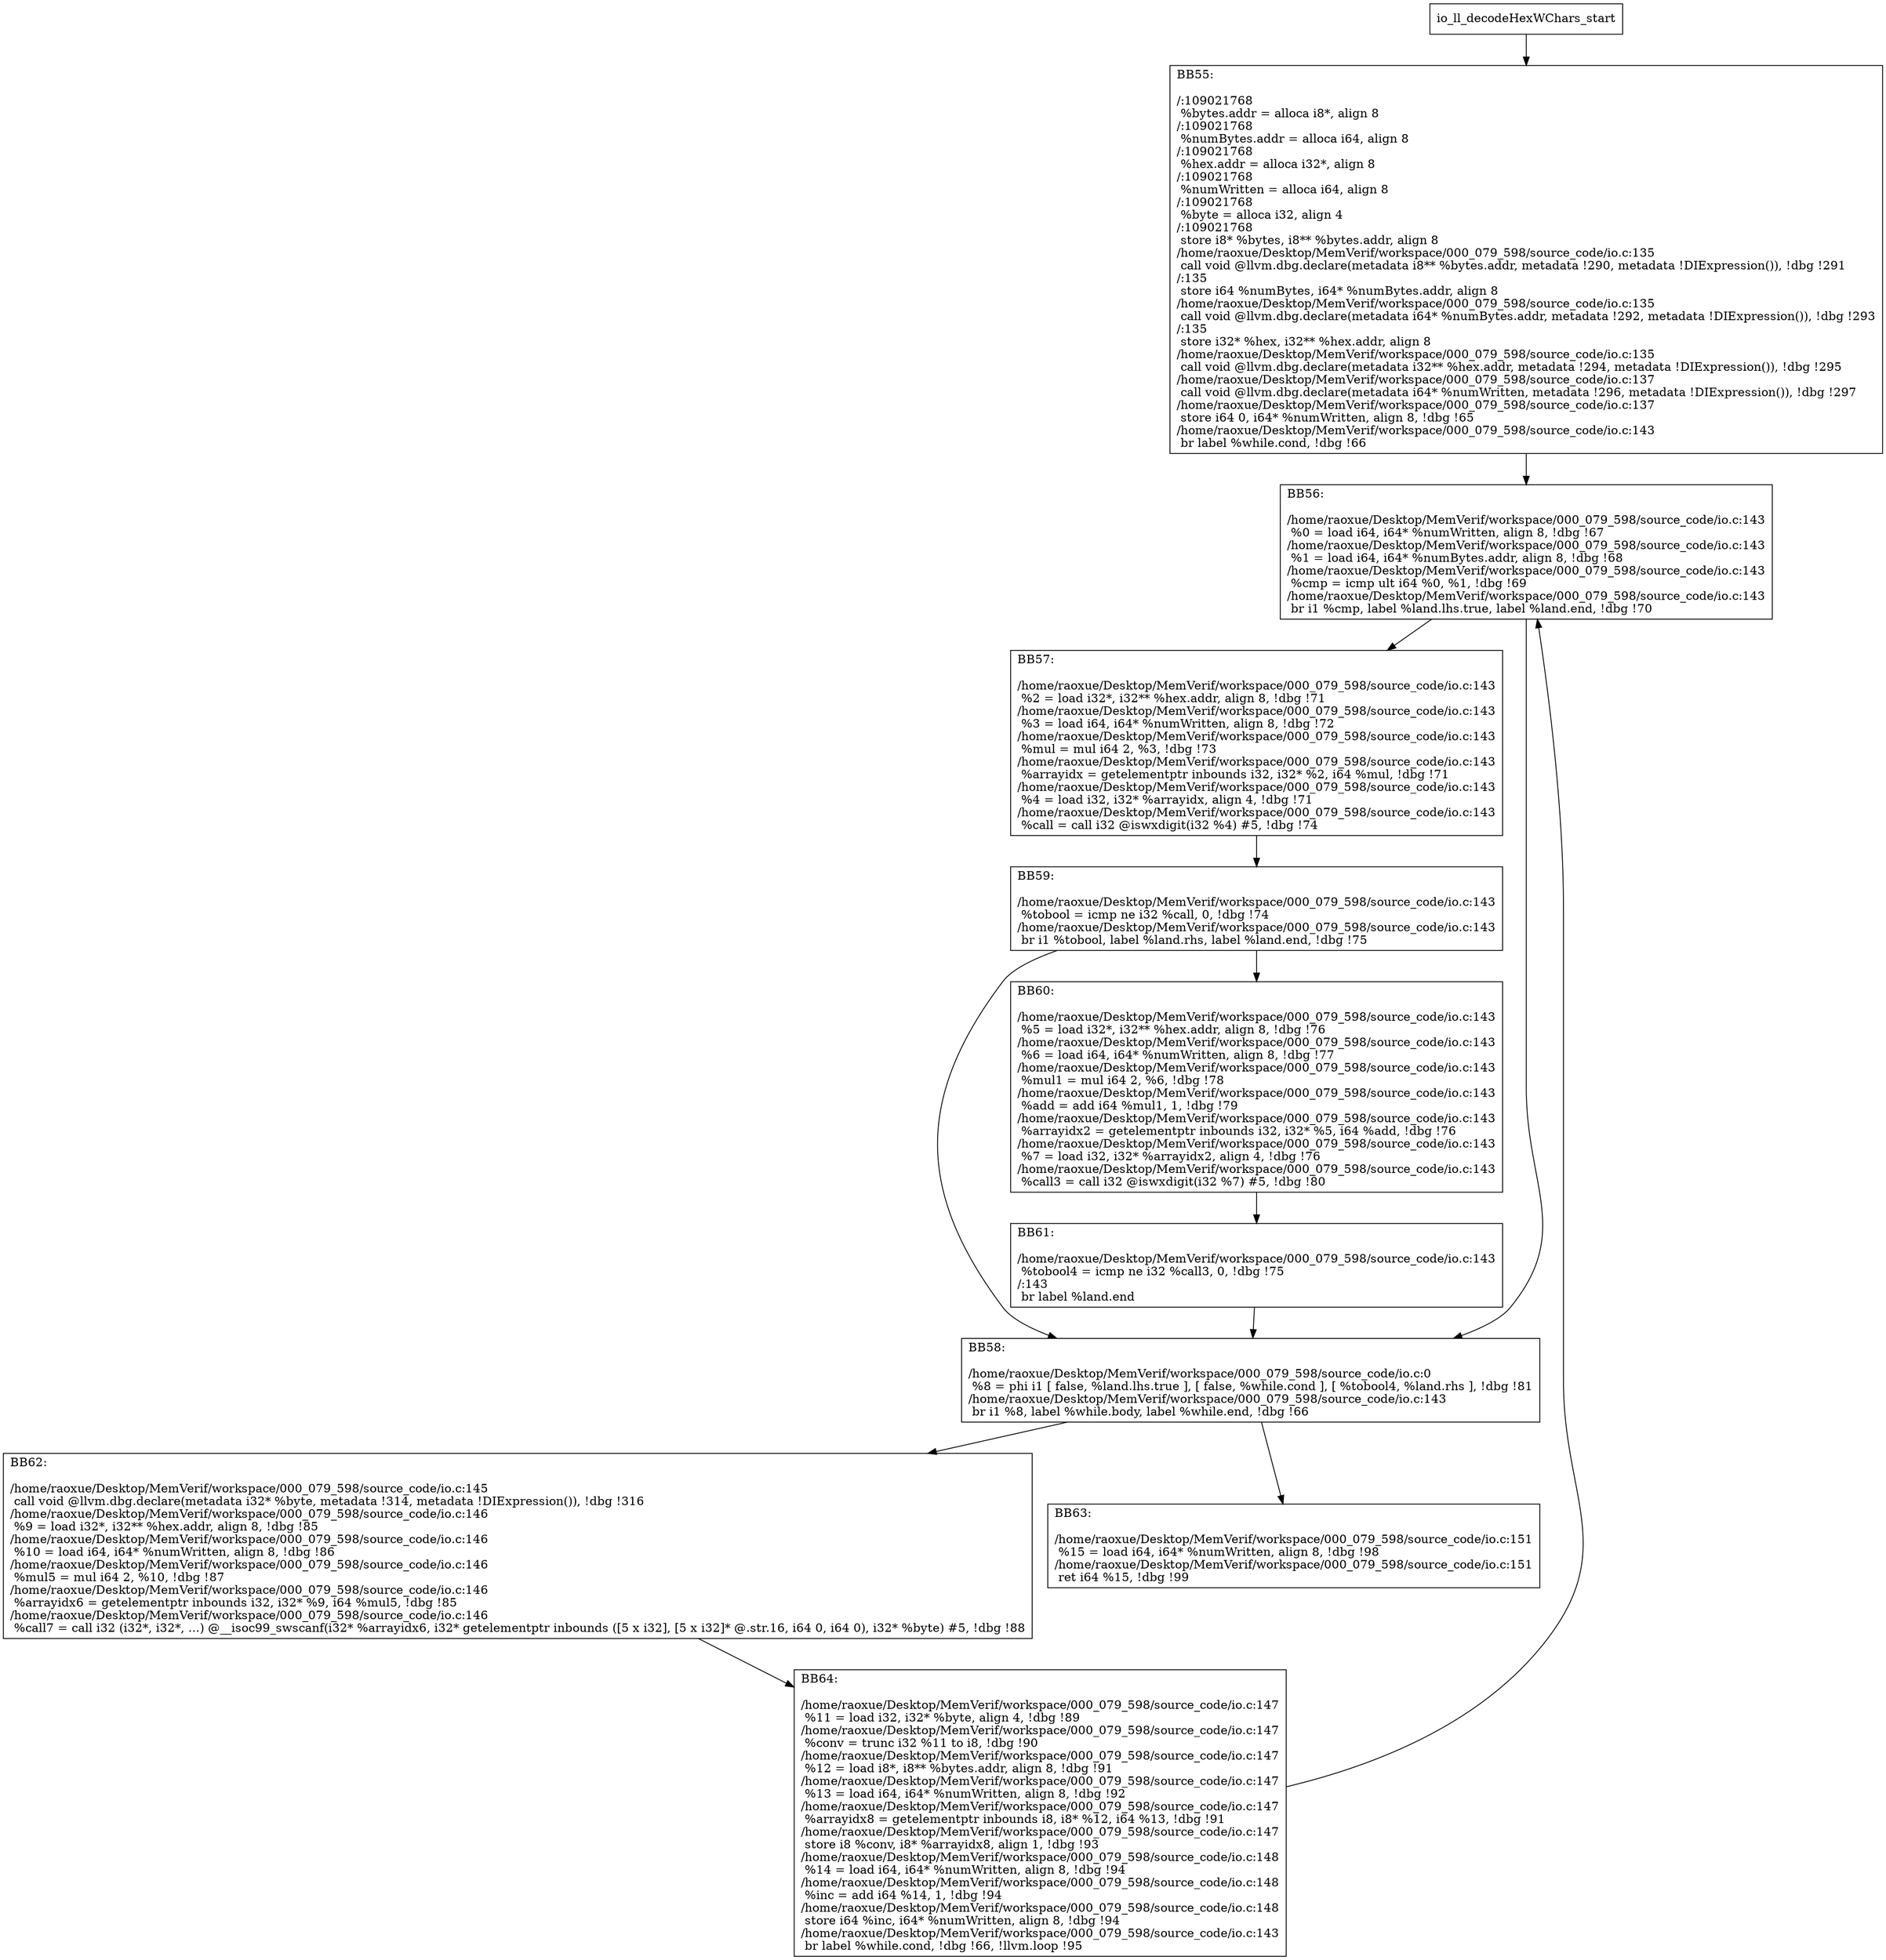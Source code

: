 digraph "CFG for'io_ll_decodeHexWChars' function" {
	BBio_ll_decodeHexWChars_start[shape=record,label="{io_ll_decodeHexWChars_start}"];
	BBio_ll_decodeHexWChars_start-> io_ll_decodeHexWCharsBB55;
	io_ll_decodeHexWCharsBB55 [shape=record, label="{BB55:\l\l/:109021768\l
  %bytes.addr = alloca i8*, align 8\l
/:109021768\l
  %numBytes.addr = alloca i64, align 8\l
/:109021768\l
  %hex.addr = alloca i32*, align 8\l
/:109021768\l
  %numWritten = alloca i64, align 8\l
/:109021768\l
  %byte = alloca i32, align 4\l
/:109021768\l
  store i8* %bytes, i8** %bytes.addr, align 8\l
/home/raoxue/Desktop/MemVerif/workspace/000_079_598/source_code/io.c:135\l
  call void @llvm.dbg.declare(metadata i8** %bytes.addr, metadata !290, metadata !DIExpression()), !dbg !291\l
/:135\l
  store i64 %numBytes, i64* %numBytes.addr, align 8\l
/home/raoxue/Desktop/MemVerif/workspace/000_079_598/source_code/io.c:135\l
  call void @llvm.dbg.declare(metadata i64* %numBytes.addr, metadata !292, metadata !DIExpression()), !dbg !293\l
/:135\l
  store i32* %hex, i32** %hex.addr, align 8\l
/home/raoxue/Desktop/MemVerif/workspace/000_079_598/source_code/io.c:135\l
  call void @llvm.dbg.declare(metadata i32** %hex.addr, metadata !294, metadata !DIExpression()), !dbg !295\l
/home/raoxue/Desktop/MemVerif/workspace/000_079_598/source_code/io.c:137\l
  call void @llvm.dbg.declare(metadata i64* %numWritten, metadata !296, metadata !DIExpression()), !dbg !297\l
/home/raoxue/Desktop/MemVerif/workspace/000_079_598/source_code/io.c:137\l
  store i64 0, i64* %numWritten, align 8, !dbg !65\l
/home/raoxue/Desktop/MemVerif/workspace/000_079_598/source_code/io.c:143\l
  br label %while.cond, !dbg !66\l
}"];
	io_ll_decodeHexWCharsBB55-> io_ll_decodeHexWCharsBB56;
	io_ll_decodeHexWCharsBB56 [shape=record, label="{BB56:\l\l/home/raoxue/Desktop/MemVerif/workspace/000_079_598/source_code/io.c:143\l
  %0 = load i64, i64* %numWritten, align 8, !dbg !67\l
/home/raoxue/Desktop/MemVerif/workspace/000_079_598/source_code/io.c:143\l
  %1 = load i64, i64* %numBytes.addr, align 8, !dbg !68\l
/home/raoxue/Desktop/MemVerif/workspace/000_079_598/source_code/io.c:143\l
  %cmp = icmp ult i64 %0, %1, !dbg !69\l
/home/raoxue/Desktop/MemVerif/workspace/000_079_598/source_code/io.c:143\l
  br i1 %cmp, label %land.lhs.true, label %land.end, !dbg !70\l
}"];
	io_ll_decodeHexWCharsBB56-> io_ll_decodeHexWCharsBB57;
	io_ll_decodeHexWCharsBB56-> io_ll_decodeHexWCharsBB58;
	io_ll_decodeHexWCharsBB57 [shape=record, label="{BB57:\l\l/home/raoxue/Desktop/MemVerif/workspace/000_079_598/source_code/io.c:143\l
  %2 = load i32*, i32** %hex.addr, align 8, !dbg !71\l
/home/raoxue/Desktop/MemVerif/workspace/000_079_598/source_code/io.c:143\l
  %3 = load i64, i64* %numWritten, align 8, !dbg !72\l
/home/raoxue/Desktop/MemVerif/workspace/000_079_598/source_code/io.c:143\l
  %mul = mul i64 2, %3, !dbg !73\l
/home/raoxue/Desktop/MemVerif/workspace/000_079_598/source_code/io.c:143\l
  %arrayidx = getelementptr inbounds i32, i32* %2, i64 %mul, !dbg !71\l
/home/raoxue/Desktop/MemVerif/workspace/000_079_598/source_code/io.c:143\l
  %4 = load i32, i32* %arrayidx, align 4, !dbg !71\l
/home/raoxue/Desktop/MemVerif/workspace/000_079_598/source_code/io.c:143\l
  %call = call i32 @iswxdigit(i32 %4) #5, !dbg !74\l
}"];
	io_ll_decodeHexWCharsBB57-> io_ll_decodeHexWCharsBB59;
	io_ll_decodeHexWCharsBB59 [shape=record, label="{BB59:\l\l/home/raoxue/Desktop/MemVerif/workspace/000_079_598/source_code/io.c:143\l
  %tobool = icmp ne i32 %call, 0, !dbg !74\l
/home/raoxue/Desktop/MemVerif/workspace/000_079_598/source_code/io.c:143\l
  br i1 %tobool, label %land.rhs, label %land.end, !dbg !75\l
}"];
	io_ll_decodeHexWCharsBB59-> io_ll_decodeHexWCharsBB60;
	io_ll_decodeHexWCharsBB59-> io_ll_decodeHexWCharsBB58;
	io_ll_decodeHexWCharsBB60 [shape=record, label="{BB60:\l\l/home/raoxue/Desktop/MemVerif/workspace/000_079_598/source_code/io.c:143\l
  %5 = load i32*, i32** %hex.addr, align 8, !dbg !76\l
/home/raoxue/Desktop/MemVerif/workspace/000_079_598/source_code/io.c:143\l
  %6 = load i64, i64* %numWritten, align 8, !dbg !77\l
/home/raoxue/Desktop/MemVerif/workspace/000_079_598/source_code/io.c:143\l
  %mul1 = mul i64 2, %6, !dbg !78\l
/home/raoxue/Desktop/MemVerif/workspace/000_079_598/source_code/io.c:143\l
  %add = add i64 %mul1, 1, !dbg !79\l
/home/raoxue/Desktop/MemVerif/workspace/000_079_598/source_code/io.c:143\l
  %arrayidx2 = getelementptr inbounds i32, i32* %5, i64 %add, !dbg !76\l
/home/raoxue/Desktop/MemVerif/workspace/000_079_598/source_code/io.c:143\l
  %7 = load i32, i32* %arrayidx2, align 4, !dbg !76\l
/home/raoxue/Desktop/MemVerif/workspace/000_079_598/source_code/io.c:143\l
  %call3 = call i32 @iswxdigit(i32 %7) #5, !dbg !80\l
}"];
	io_ll_decodeHexWCharsBB60-> io_ll_decodeHexWCharsBB61;
	io_ll_decodeHexWCharsBB61 [shape=record, label="{BB61:\l\l/home/raoxue/Desktop/MemVerif/workspace/000_079_598/source_code/io.c:143\l
  %tobool4 = icmp ne i32 %call3, 0, !dbg !75\l
/:143\l
  br label %land.end\l
}"];
	io_ll_decodeHexWCharsBB61-> io_ll_decodeHexWCharsBB58;
	io_ll_decodeHexWCharsBB58 [shape=record, label="{BB58:\l\l/home/raoxue/Desktop/MemVerif/workspace/000_079_598/source_code/io.c:0\l
  %8 = phi i1 [ false, %land.lhs.true ], [ false, %while.cond ], [ %tobool4, %land.rhs ], !dbg !81\l
/home/raoxue/Desktop/MemVerif/workspace/000_079_598/source_code/io.c:143\l
  br i1 %8, label %while.body, label %while.end, !dbg !66\l
}"];
	io_ll_decodeHexWCharsBB58-> io_ll_decodeHexWCharsBB62;
	io_ll_decodeHexWCharsBB58-> io_ll_decodeHexWCharsBB63;
	io_ll_decodeHexWCharsBB62 [shape=record, label="{BB62:\l\l/home/raoxue/Desktop/MemVerif/workspace/000_079_598/source_code/io.c:145\l
  call void @llvm.dbg.declare(metadata i32* %byte, metadata !314, metadata !DIExpression()), !dbg !316\l
/home/raoxue/Desktop/MemVerif/workspace/000_079_598/source_code/io.c:146\l
  %9 = load i32*, i32** %hex.addr, align 8, !dbg !85\l
/home/raoxue/Desktop/MemVerif/workspace/000_079_598/source_code/io.c:146\l
  %10 = load i64, i64* %numWritten, align 8, !dbg !86\l
/home/raoxue/Desktop/MemVerif/workspace/000_079_598/source_code/io.c:146\l
  %mul5 = mul i64 2, %10, !dbg !87\l
/home/raoxue/Desktop/MemVerif/workspace/000_079_598/source_code/io.c:146\l
  %arrayidx6 = getelementptr inbounds i32, i32* %9, i64 %mul5, !dbg !85\l
/home/raoxue/Desktop/MemVerif/workspace/000_079_598/source_code/io.c:146\l
  %call7 = call i32 (i32*, i32*, ...) @__isoc99_swscanf(i32* %arrayidx6, i32* getelementptr inbounds ([5 x i32], [5 x i32]* @.str.16, i64 0, i64 0), i32* %byte) #5, !dbg !88\l
}"];
	io_ll_decodeHexWCharsBB62-> io_ll_decodeHexWCharsBB64;
	io_ll_decodeHexWCharsBB64 [shape=record, label="{BB64:\l\l/home/raoxue/Desktop/MemVerif/workspace/000_079_598/source_code/io.c:147\l
  %11 = load i32, i32* %byte, align 4, !dbg !89\l
/home/raoxue/Desktop/MemVerif/workspace/000_079_598/source_code/io.c:147\l
  %conv = trunc i32 %11 to i8, !dbg !90\l
/home/raoxue/Desktop/MemVerif/workspace/000_079_598/source_code/io.c:147\l
  %12 = load i8*, i8** %bytes.addr, align 8, !dbg !91\l
/home/raoxue/Desktop/MemVerif/workspace/000_079_598/source_code/io.c:147\l
  %13 = load i64, i64* %numWritten, align 8, !dbg !92\l
/home/raoxue/Desktop/MemVerif/workspace/000_079_598/source_code/io.c:147\l
  %arrayidx8 = getelementptr inbounds i8, i8* %12, i64 %13, !dbg !91\l
/home/raoxue/Desktop/MemVerif/workspace/000_079_598/source_code/io.c:147\l
  store i8 %conv, i8* %arrayidx8, align 1, !dbg !93\l
/home/raoxue/Desktop/MemVerif/workspace/000_079_598/source_code/io.c:148\l
  %14 = load i64, i64* %numWritten, align 8, !dbg !94\l
/home/raoxue/Desktop/MemVerif/workspace/000_079_598/source_code/io.c:148\l
  %inc = add i64 %14, 1, !dbg !94\l
/home/raoxue/Desktop/MemVerif/workspace/000_079_598/source_code/io.c:148\l
  store i64 %inc, i64* %numWritten, align 8, !dbg !94\l
/home/raoxue/Desktop/MemVerif/workspace/000_079_598/source_code/io.c:143\l
  br label %while.cond, !dbg !66, !llvm.loop !95\l
}"];
	io_ll_decodeHexWCharsBB64-> io_ll_decodeHexWCharsBB56;
	io_ll_decodeHexWCharsBB63 [shape=record, label="{BB63:\l\l/home/raoxue/Desktop/MemVerif/workspace/000_079_598/source_code/io.c:151\l
  %15 = load i64, i64* %numWritten, align 8, !dbg !98\l
/home/raoxue/Desktop/MemVerif/workspace/000_079_598/source_code/io.c:151\l
  ret i64 %15, !dbg !99\l
}"];
}
